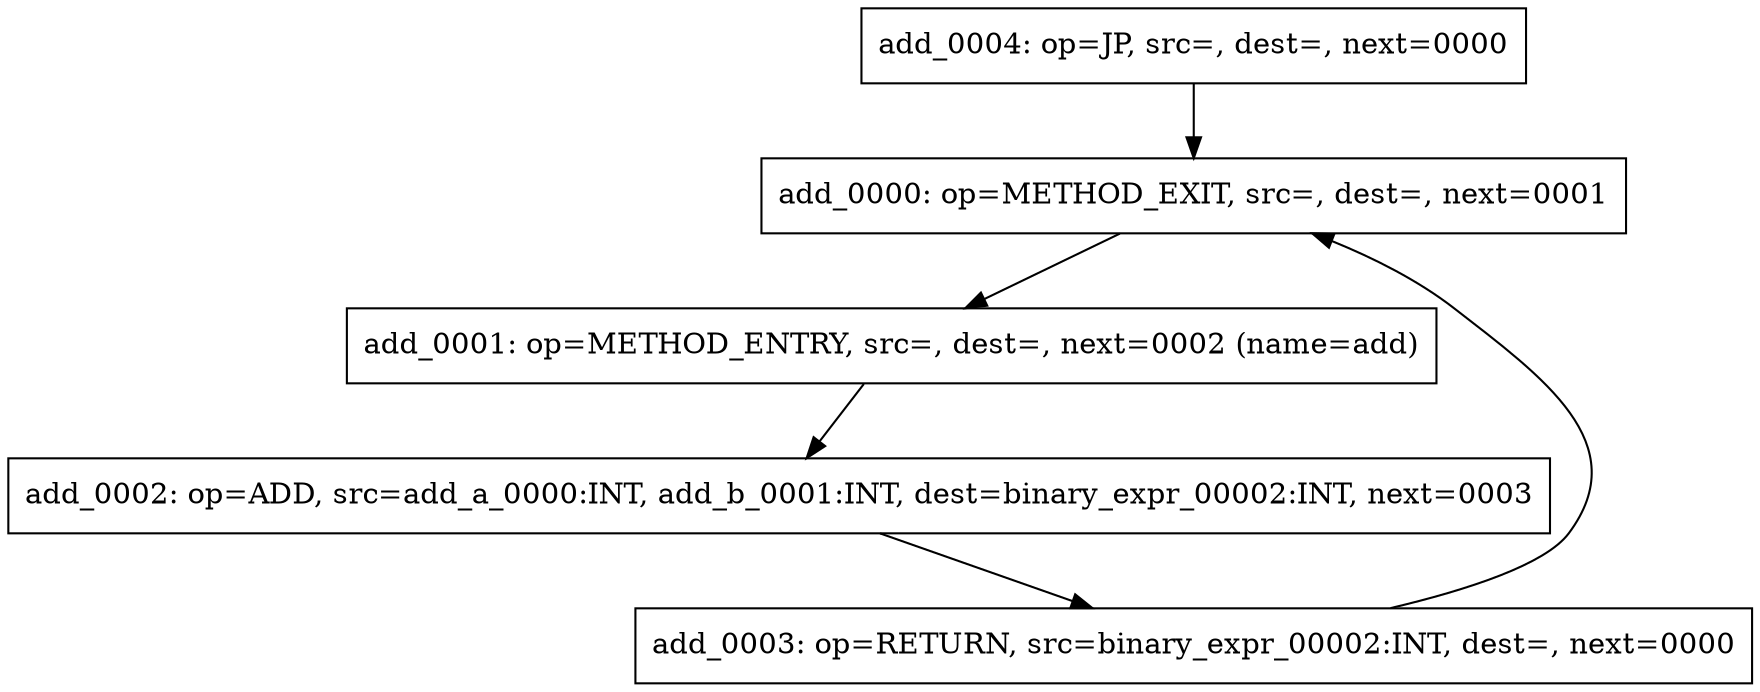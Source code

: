 digraph {
add_0 [shape = box, label = "add_0000: op=METHOD_EXIT, src=, dest=, next=0001"];
add_0 -> add_1;
add_1 [shape = box, label = "add_0001: op=METHOD_ENTRY, src=, dest=, next=0002 (name=add)"];
add_1 -> add_2;
add_2 [shape = box, label = "add_0002: op=ADD, src=add_a_0000:INT, add_b_0001:INT, dest=binary_expr_00002:INT, next=0003"];
add_2 -> add_3;
add_3 [shape = box, label = "add_0003: op=RETURN, src=binary_expr_00002:INT, dest=, next=0000"];
add_3 -> add_0;
add_4 [shape = box, label = "add_0004: op=JP, src=, dest=, next=0000"];
add_4 -> add_0;
}

